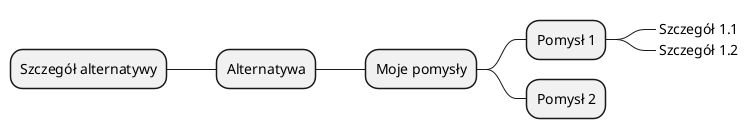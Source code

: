 @startmindmap
+ Moje pomysły
++ Pomysł 1
+++_ Szczegół 1.1
+++_ Szczegół 1.2
++ Pomysł 2
-- Alternatywa
--- Szczegół alternatywy
@endmindmap